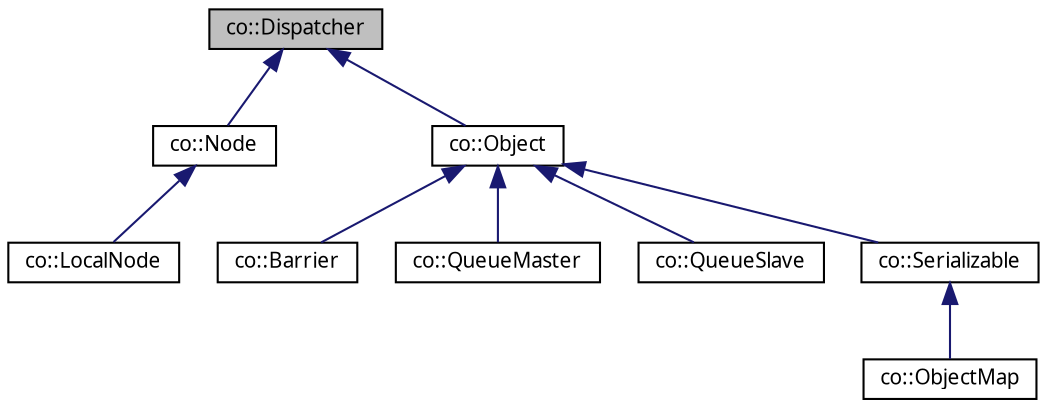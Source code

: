 digraph "co::Dispatcher"
{
  edge [fontname="Sans",fontsize="10",labelfontname="Sans",labelfontsize="10"];
  node [fontname="Sans",fontsize="10",shape=record];
  Node1 [label="co::Dispatcher",height=0.2,width=0.4,color="black", fillcolor="grey75", style="filled" fontcolor="black"];
  Node1 -> Node2 [dir="back",color="midnightblue",fontsize="10",style="solid",fontname="Sans"];
  Node2 [label="co::Node",height=0.2,width=0.4,color="black", fillcolor="white", style="filled",URL="$classco_1_1Node.html",tooltip="Proxy node representing a remote LocalNode. "];
  Node2 -> Node3 [dir="back",color="midnightblue",fontsize="10",style="solid",fontname="Sans"];
  Node3 [label="co::LocalNode",height=0.2,width=0.4,color="black", fillcolor="white", style="filled",URL="$classco_1_1LocalNode.html",tooltip="Node specialization for a local node. "];
  Node1 -> Node4 [dir="back",color="midnightblue",fontsize="10",style="solid",fontname="Sans"];
  Node4 [label="co::Object",height=0.2,width=0.4,color="black", fillcolor="white", style="filled",URL="$classco_1_1Object.html",tooltip="A distributed object. "];
  Node4 -> Node5 [dir="back",color="midnightblue",fontsize="10",style="solid",fontname="Sans"];
  Node5 [label="co::Barrier",height=0.2,width=0.4,color="black", fillcolor="white", style="filled",URL="$classco_1_1Barrier.html",tooltip="A networked, versioned barrier. "];
  Node4 -> Node6 [dir="back",color="midnightblue",fontsize="10",style="solid",fontname="Sans"];
  Node6 [label="co::QueueMaster",height=0.2,width=0.4,color="black", fillcolor="white", style="filled",URL="$classco_1_1QueueMaster.html",tooltip="The producer end of a distributed queue. "];
  Node4 -> Node7 [dir="back",color="midnightblue",fontsize="10",style="solid",fontname="Sans"];
  Node7 [label="co::QueueSlave",height=0.2,width=0.4,color="black", fillcolor="white", style="filled",URL="$classco_1_1QueueSlave.html",tooltip="The consumer end of a distributed queue. "];
  Node4 -> Node8 [dir="back",color="midnightblue",fontsize="10",style="solid",fontname="Sans"];
  Node8 [label="co::Serializable",height=0.2,width=0.4,color="black", fillcolor="white", style="filled",URL="$classco_1_1Serializable.html",tooltip="Base class for distributed, inheritable objects. "];
  Node8 -> Node9 [dir="back",color="midnightblue",fontsize="10",style="solid",fontname="Sans"];
  Node9 [label="co::ObjectMap",height=0.2,width=0.4,color="black", fillcolor="white", style="filled",URL="$classco_1_1ObjectMap.html",tooltip="A distributed object registry. "];
}
